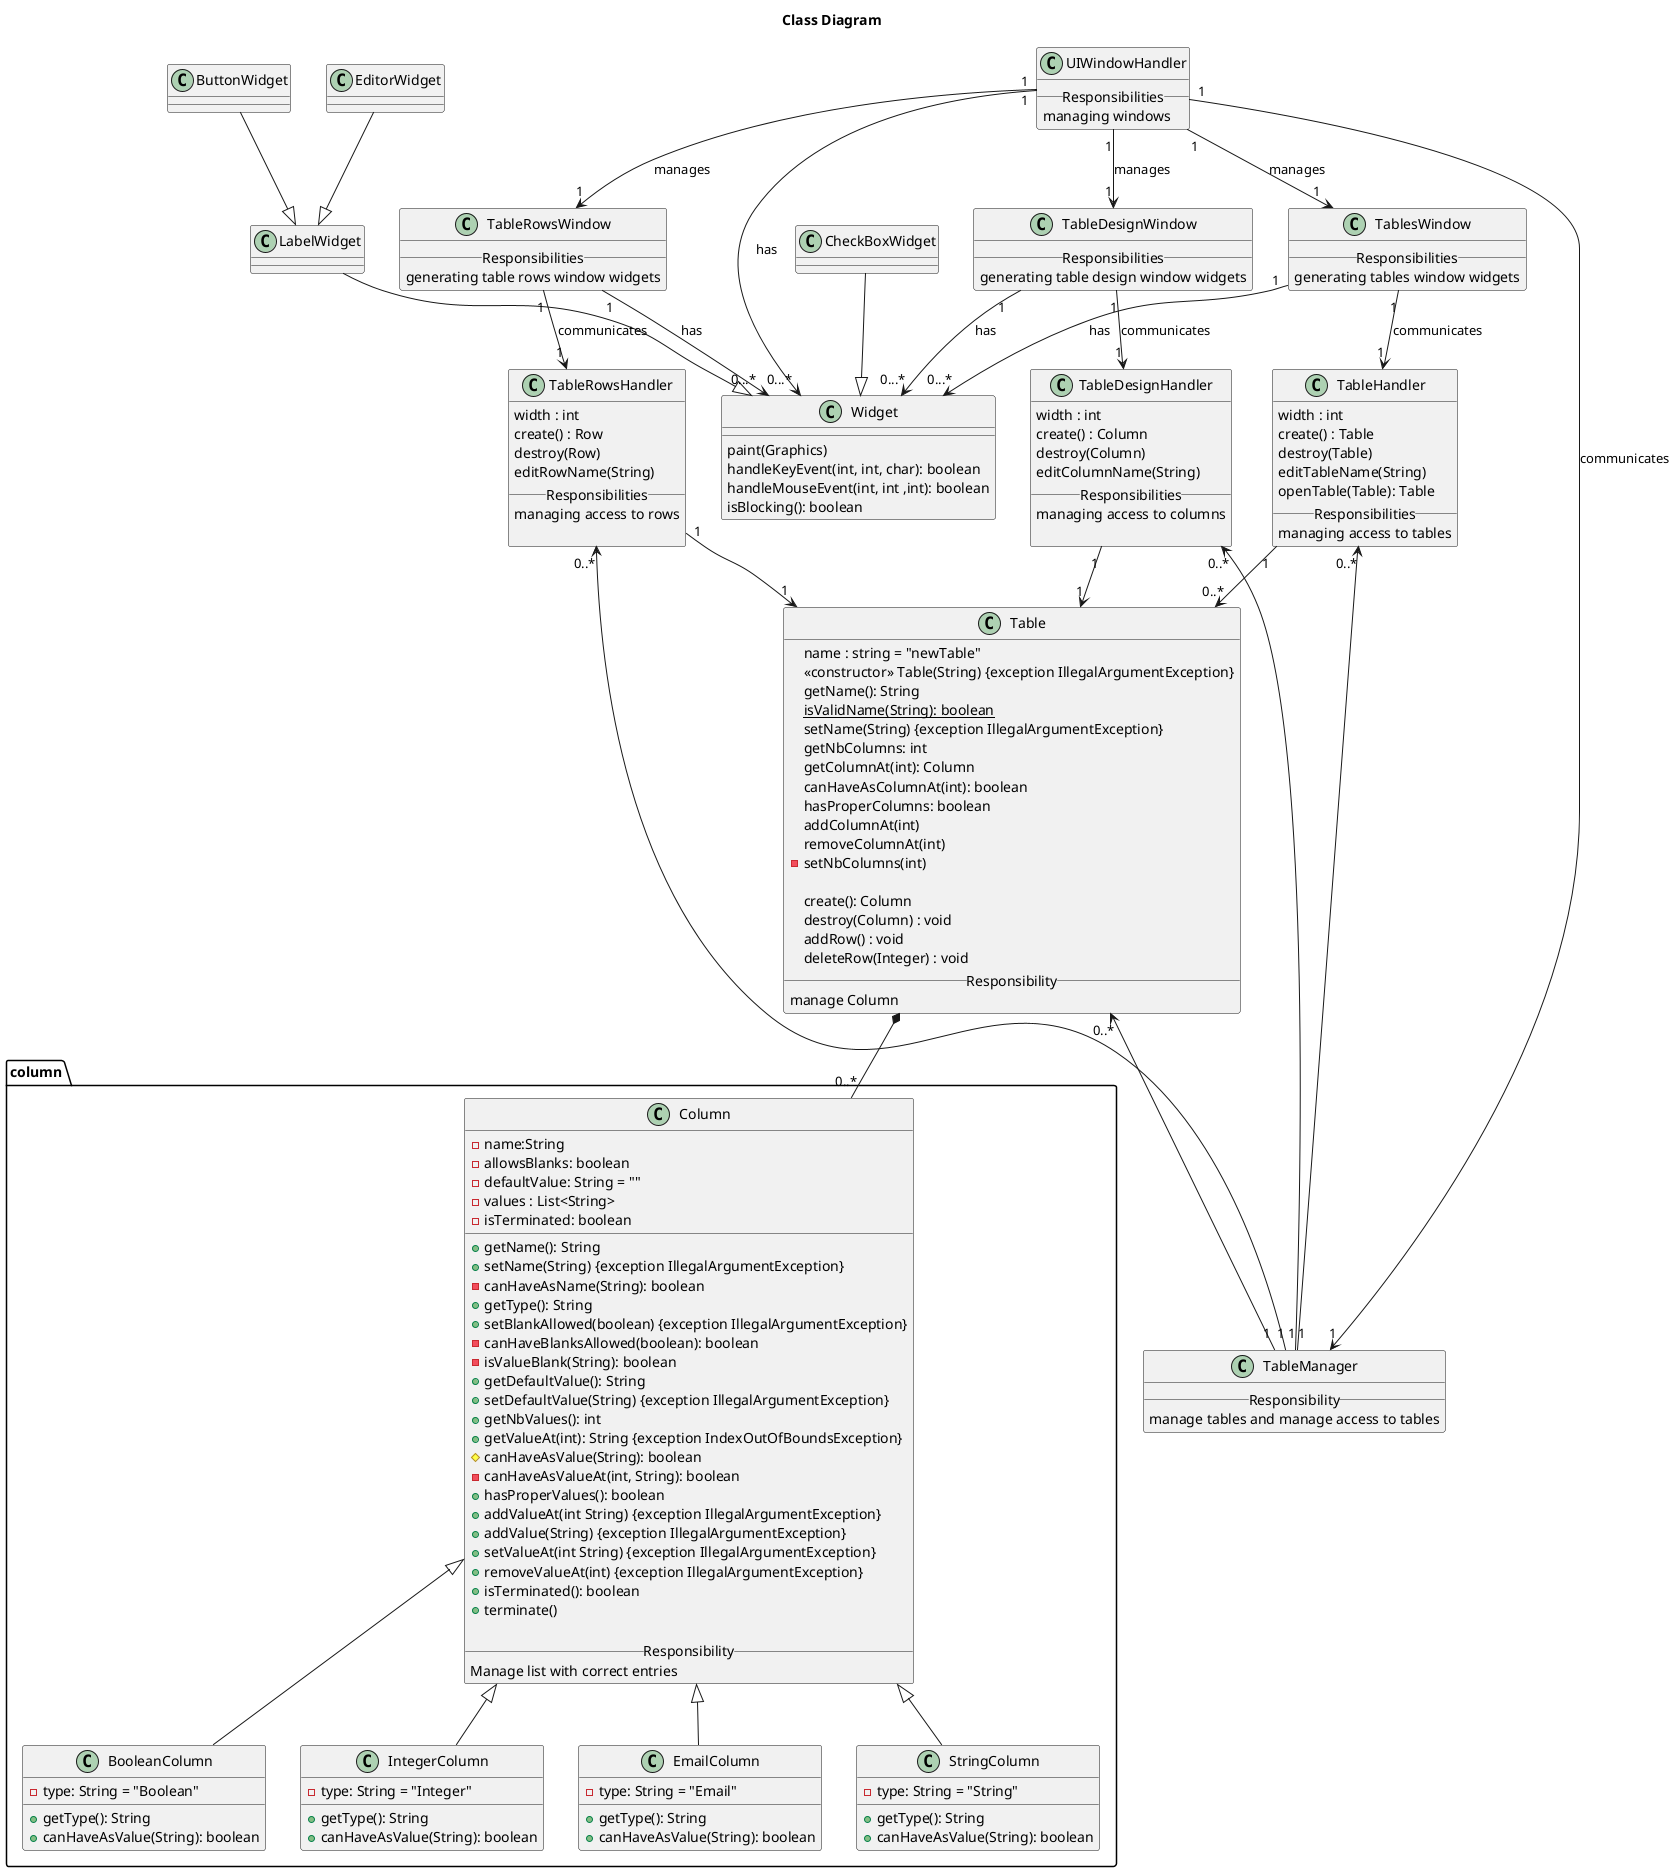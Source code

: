 @startuml
title Class Diagram

class Widget{
    paint(Graphics)
    handleKeyEvent(int, int, char): boolean
    handleMouseEvent(int, int ,int): boolean
    isBlocking(): boolean
}
UIWindowHandler "1" --> "0...*" Widget: has



class LabelWidget{
}
LabelWidget --|> Widget


class EditorWidget{
}
EditorWidget --|> LabelWidget

class CheckBoxWidget{
}
CheckBoxWidget --|> Widget
class ButtonWidget{
}
ButtonWidget --|> LabelWidget



class UIWindowHandler{
__Responsibilities__
    managing windows
}

class TablesWindow{
__Responsibilities__
    generating tables window widgets
}
class TableDesignWindow{
__Responsibilities__
    generating table design window widgets
}
class TableRowsWindow{
__Responsibilities__
    generating table rows window widgets
}

UIWindowHandler "1" --> "1" TablesWindow: manages
UIWindowHandler "1" --> "1" TableDesignWindow: manages
UIWindowHandler "1" --> "1" TableRowsWindow: manages

TablesWindow "1" --> "0...*" Widget: has
TableDesignWindow "1" --> "0...*" Widget: has
TableRowsWindow "1" --> "0...*" Widget: has

TablesWindow "1" --> "1" TableHandler:  communicates
TableDesignWindow "1" --> "1" TableDesignHandler:  communicates
TableRowsWindow "1" --> "1" TableRowsHandler:  communicates

class TableManager{
__Responsibility__
manage tables and manage access to tables
}

Table "0..*" <-- "1" TableManager
TableHandler "0..*" <-- "1" TableManager
TableDesignHandler "0..*" <-- "1" TableManager
TableRowsHandler "0..*" <-- "1" TableManager
UIWindowHandler "1" --> "1" TableManager:  communicates

class TableHandler{
    width : int
    create() : Table
    destroy(Table)
    editTableName(String)
    openTable(Table): Table
    __Responsibilities__
    managing access to tables
}
TableHandler "1" --> "0..*" Table
TableDesignHandler "1" --> "1" Table
TableRowsHandler "1" --> "1" Table


class TableDesignHandler{
    width : int
    create() : Column
    destroy(Column)
    editColumnName(String)
    __Responsibilities__
    managing access to columns

}

class TableRowsHandler{
    width : int
    create() : Row
    destroy(Row)
    editRowName(String)
    __Responsibilities__
    managing access to rows

}

class Table{
    name : string = "newTable"
    <<constructor>> Table(String) {exception IllegalArgumentException}
    getName(): String
    isValidName(String): boolean {static}
    setName(String) {exception IllegalArgumentException}
    getNbColumns: int
    getColumnAt(int): Column
    canHaveAsColumnAt(int): boolean
    hasProperColumns: boolean
    addColumnAt(int)
    removeColumnAt(int)
    - setNbColumns(int)

    create(): Column
    destroy(Column) : void
    addRow() : void
    deleteRow(Integer) : void
__Responsibility__
manage Column
}

package "column" {

    Column <|-- BooleanColumn
    Column <|-- IntegerColumn
    Column <|-- EmailColumn
    Column <|-- StringColumn

    class Column{
        -name:String
        -allowsBlanks: boolean
        -defaultValue: String = ""
        -values : List<String>
        -isTerminated: boolean
        __
        +getName(): String
        +setName(String) {exception IllegalArgumentException}
        -canHaveAsName(String): boolean
        +getType(): String
        +setBlankAllowed(boolean) {exception IllegalArgumentException}
        -canHaveBlanksAllowed(boolean): boolean
        -isValueBlank(String): boolean
        +getDefaultValue(): String
        +setDefaultValue(String) {exception IllegalArgumentException}
        +getNbValues(): int
        +getValueAt(int): String {exception IndexOutOfBoundsException}
        #canHaveAsValue(String): boolean
        -canHaveAsValueAt(int, String): boolean
        +hasProperValues(): boolean
        +addValueAt(int String) {exception IllegalArgumentException}
        +addValue(String) {exception IllegalArgumentException}
        +setValueAt(int String) {exception IllegalArgumentException}
        +removeValueAt(int) {exception IllegalArgumentException}
        +isTerminated(): boolean
        +terminate()

    __Responsibility__
    Manage list with correct entries
    }

    Table *-- "0..*" Column

    class BooleanColumn{
        -type: String = "Boolean"
        __
        +getType(): String
        +canHaveAsValue(String): boolean
    }
    class StringColumn{
        -type: String = "String"
        __
        +getType(): String
        +canHaveAsValue(String): boolean
    }
    class EmailColumn{
        -type: String = "Email"
        __
        +getType(): String
        +canHaveAsValue(String): boolean
    }
    class IntegerColumn{
        -type: String = "Integer"
        __
        +getType(): String
        +canHaveAsValue(String): boolean
    }
}

@enduml
